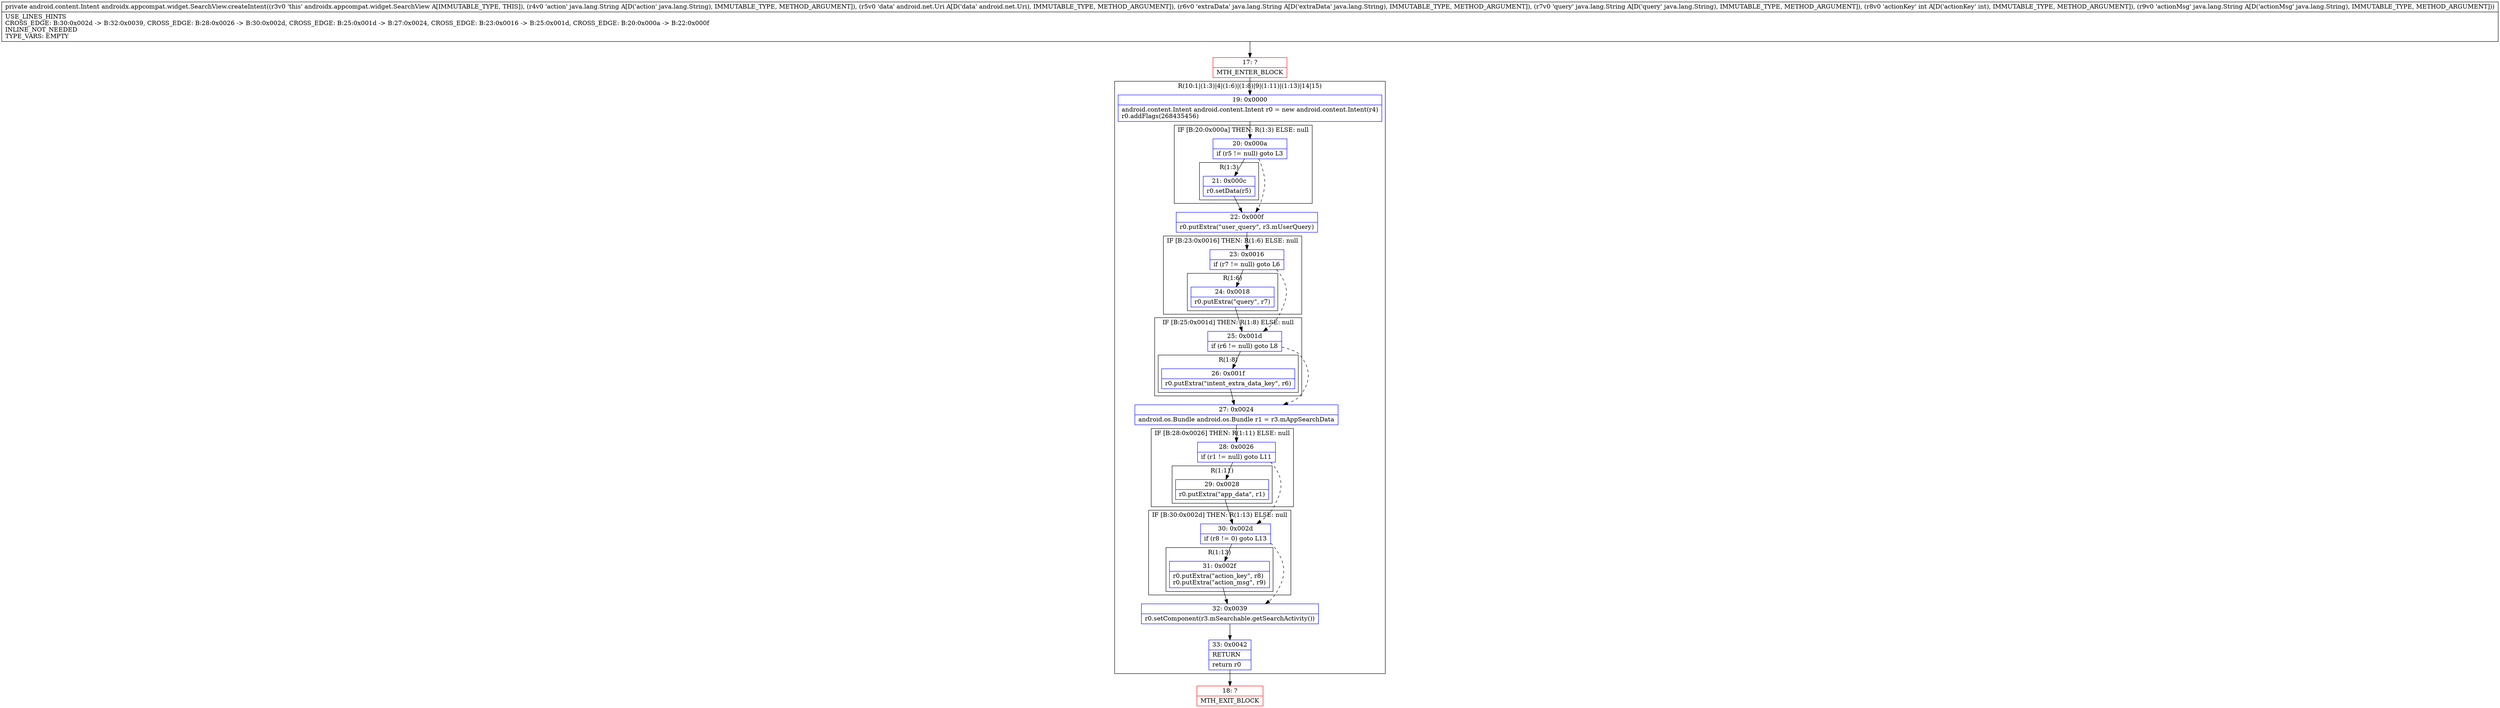 digraph "CFG forandroidx.appcompat.widget.SearchView.createIntent(Ljava\/lang\/String;Landroid\/net\/Uri;Ljava\/lang\/String;Ljava\/lang\/String;ILjava\/lang\/String;)Landroid\/content\/Intent;" {
subgraph cluster_Region_1842069477 {
label = "R(10:1|(1:3)|4|(1:6)|(1:8)|9|(1:11)|(1:13)|14|15)";
node [shape=record,color=blue];
Node_19 [shape=record,label="{19\:\ 0x0000|android.content.Intent android.content.Intent r0 = new android.content.Intent(r4)\lr0.addFlags(268435456)\l}"];
subgraph cluster_IfRegion_2060582119 {
label = "IF [B:20:0x000a] THEN: R(1:3) ELSE: null";
node [shape=record,color=blue];
Node_20 [shape=record,label="{20\:\ 0x000a|if (r5 != null) goto L3\l}"];
subgraph cluster_Region_2070714130 {
label = "R(1:3)";
node [shape=record,color=blue];
Node_21 [shape=record,label="{21\:\ 0x000c|r0.setData(r5)\l}"];
}
}
Node_22 [shape=record,label="{22\:\ 0x000f|r0.putExtra(\"user_query\", r3.mUserQuery)\l}"];
subgraph cluster_IfRegion_1394586009 {
label = "IF [B:23:0x0016] THEN: R(1:6) ELSE: null";
node [shape=record,color=blue];
Node_23 [shape=record,label="{23\:\ 0x0016|if (r7 != null) goto L6\l}"];
subgraph cluster_Region_638226205 {
label = "R(1:6)";
node [shape=record,color=blue];
Node_24 [shape=record,label="{24\:\ 0x0018|r0.putExtra(\"query\", r7)\l}"];
}
}
subgraph cluster_IfRegion_1095647077 {
label = "IF [B:25:0x001d] THEN: R(1:8) ELSE: null";
node [shape=record,color=blue];
Node_25 [shape=record,label="{25\:\ 0x001d|if (r6 != null) goto L8\l}"];
subgraph cluster_Region_1856773243 {
label = "R(1:8)";
node [shape=record,color=blue];
Node_26 [shape=record,label="{26\:\ 0x001f|r0.putExtra(\"intent_extra_data_key\", r6)\l}"];
}
}
Node_27 [shape=record,label="{27\:\ 0x0024|android.os.Bundle android.os.Bundle r1 = r3.mAppSearchData\l}"];
subgraph cluster_IfRegion_870541130 {
label = "IF [B:28:0x0026] THEN: R(1:11) ELSE: null";
node [shape=record,color=blue];
Node_28 [shape=record,label="{28\:\ 0x0026|if (r1 != null) goto L11\l}"];
subgraph cluster_Region_1588110044 {
label = "R(1:11)";
node [shape=record,color=blue];
Node_29 [shape=record,label="{29\:\ 0x0028|r0.putExtra(\"app_data\", r1)\l}"];
}
}
subgraph cluster_IfRegion_2084403974 {
label = "IF [B:30:0x002d] THEN: R(1:13) ELSE: null";
node [shape=record,color=blue];
Node_30 [shape=record,label="{30\:\ 0x002d|if (r8 != 0) goto L13\l}"];
subgraph cluster_Region_1097034268 {
label = "R(1:13)";
node [shape=record,color=blue];
Node_31 [shape=record,label="{31\:\ 0x002f|r0.putExtra(\"action_key\", r8)\lr0.putExtra(\"action_msg\", r9)\l}"];
}
}
Node_32 [shape=record,label="{32\:\ 0x0039|r0.setComponent(r3.mSearchable.getSearchActivity())\l}"];
Node_33 [shape=record,label="{33\:\ 0x0042|RETURN\l|return r0\l}"];
}
Node_17 [shape=record,color=red,label="{17\:\ ?|MTH_ENTER_BLOCK\l}"];
Node_18 [shape=record,color=red,label="{18\:\ ?|MTH_EXIT_BLOCK\l}"];
MethodNode[shape=record,label="{private android.content.Intent androidx.appcompat.widget.SearchView.createIntent((r3v0 'this' androidx.appcompat.widget.SearchView A[IMMUTABLE_TYPE, THIS]), (r4v0 'action' java.lang.String A[D('action' java.lang.String), IMMUTABLE_TYPE, METHOD_ARGUMENT]), (r5v0 'data' android.net.Uri A[D('data' android.net.Uri), IMMUTABLE_TYPE, METHOD_ARGUMENT]), (r6v0 'extraData' java.lang.String A[D('extraData' java.lang.String), IMMUTABLE_TYPE, METHOD_ARGUMENT]), (r7v0 'query' java.lang.String A[D('query' java.lang.String), IMMUTABLE_TYPE, METHOD_ARGUMENT]), (r8v0 'actionKey' int A[D('actionKey' int), IMMUTABLE_TYPE, METHOD_ARGUMENT]), (r9v0 'actionMsg' java.lang.String A[D('actionMsg' java.lang.String), IMMUTABLE_TYPE, METHOD_ARGUMENT]))  | USE_LINES_HINTS\lCROSS_EDGE: B:30:0x002d \-\> B:32:0x0039, CROSS_EDGE: B:28:0x0026 \-\> B:30:0x002d, CROSS_EDGE: B:25:0x001d \-\> B:27:0x0024, CROSS_EDGE: B:23:0x0016 \-\> B:25:0x001d, CROSS_EDGE: B:20:0x000a \-\> B:22:0x000f\lINLINE_NOT_NEEDED\lTYPE_VARS: EMPTY\l}"];
MethodNode -> Node_17;Node_19 -> Node_20;
Node_20 -> Node_21;
Node_20 -> Node_22[style=dashed];
Node_21 -> Node_22;
Node_22 -> Node_23;
Node_23 -> Node_24;
Node_23 -> Node_25[style=dashed];
Node_24 -> Node_25;
Node_25 -> Node_26;
Node_25 -> Node_27[style=dashed];
Node_26 -> Node_27;
Node_27 -> Node_28;
Node_28 -> Node_29;
Node_28 -> Node_30[style=dashed];
Node_29 -> Node_30;
Node_30 -> Node_31;
Node_30 -> Node_32[style=dashed];
Node_31 -> Node_32;
Node_32 -> Node_33;
Node_33 -> Node_18;
Node_17 -> Node_19;
}

